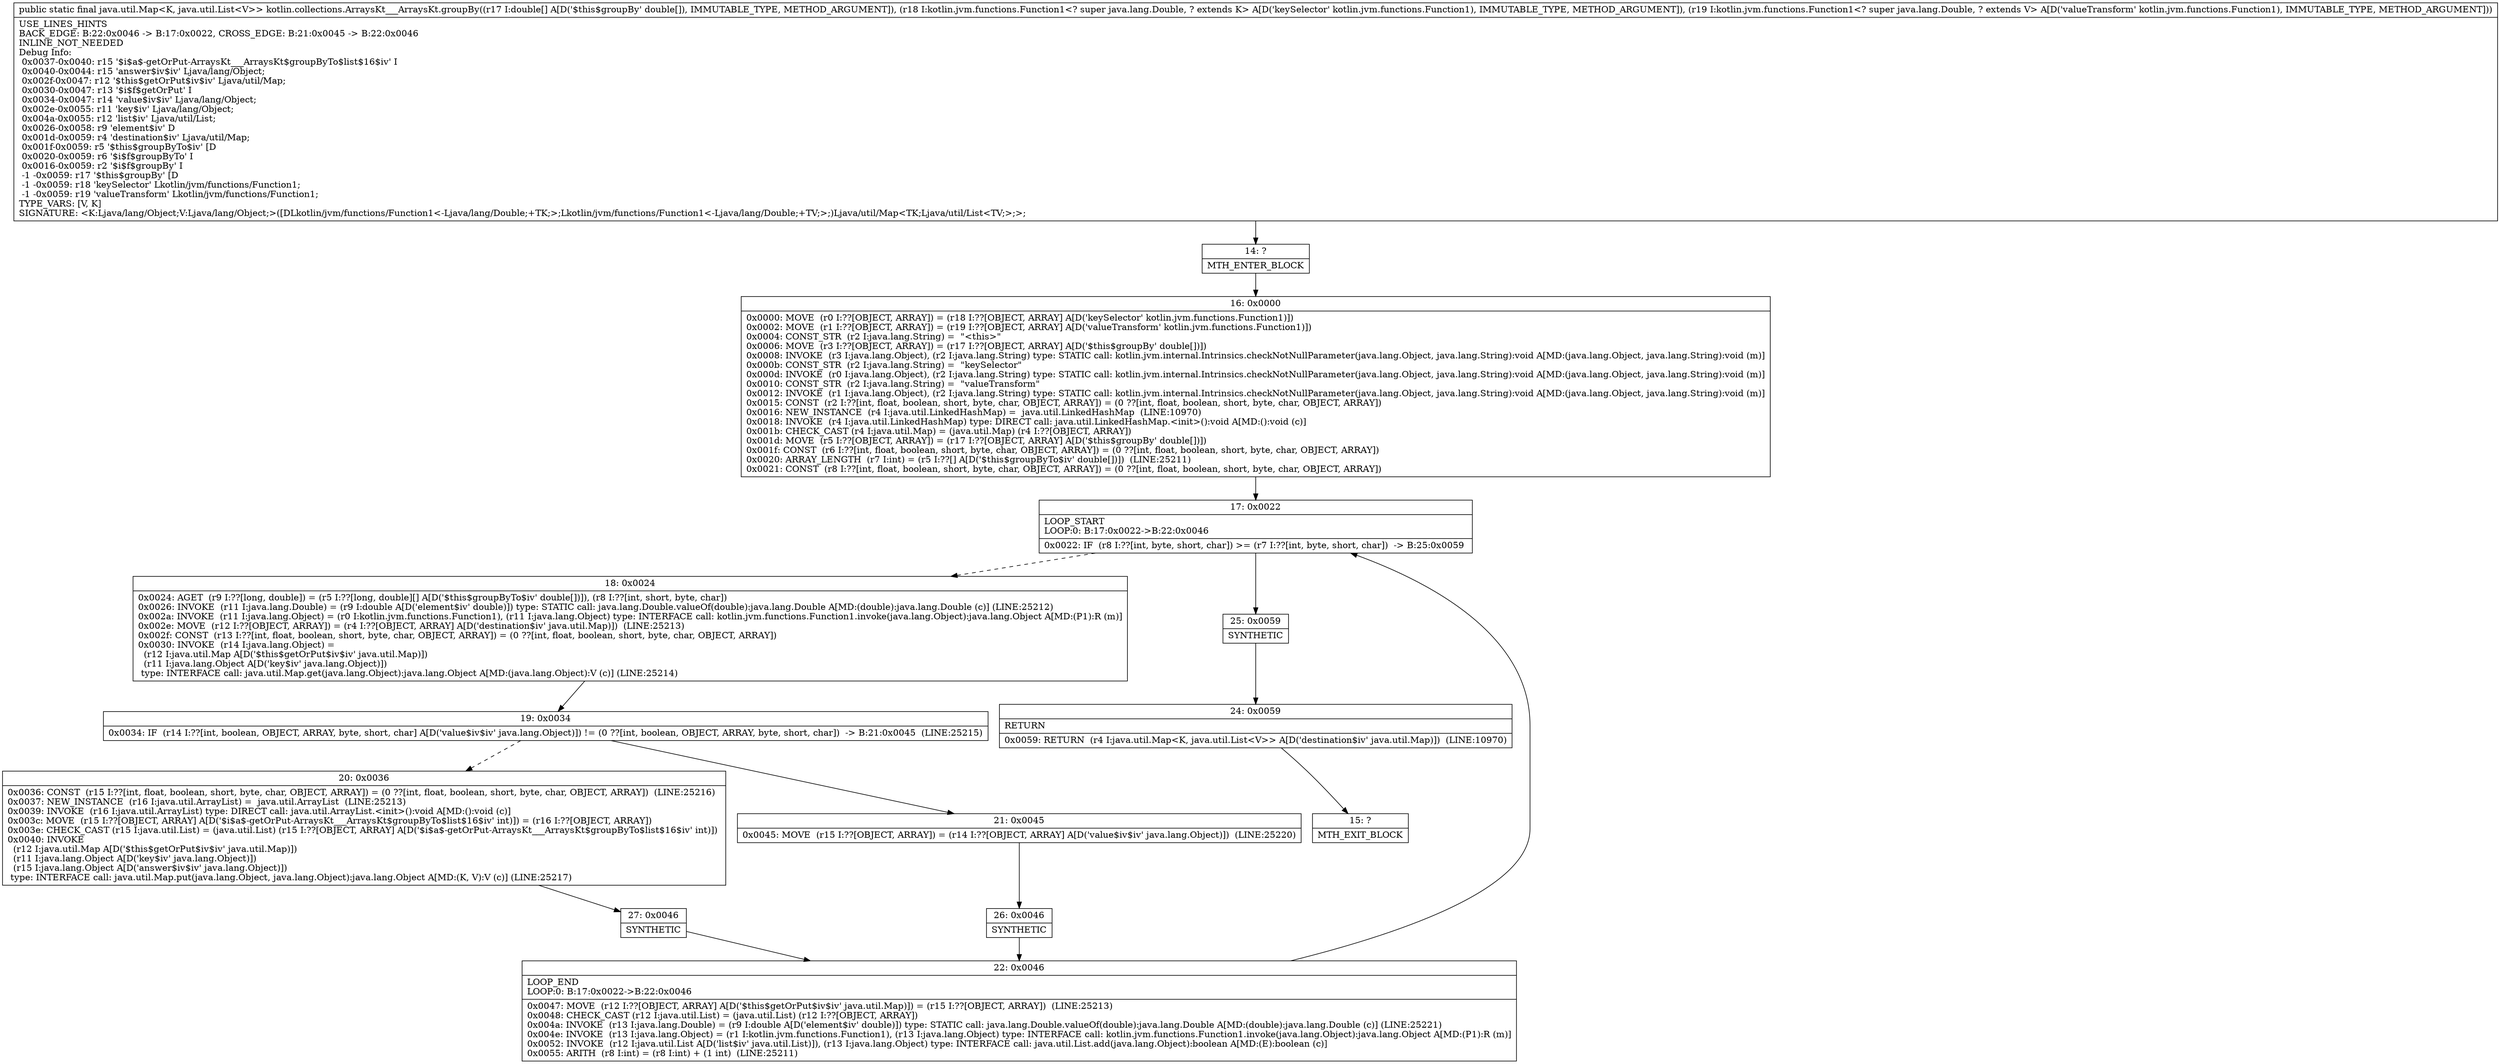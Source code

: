 digraph "CFG forkotlin.collections.ArraysKt___ArraysKt.groupBy([DLkotlin\/jvm\/functions\/Function1;Lkotlin\/jvm\/functions\/Function1;)Ljava\/util\/Map;" {
Node_14 [shape=record,label="{14\:\ ?|MTH_ENTER_BLOCK\l}"];
Node_16 [shape=record,label="{16\:\ 0x0000|0x0000: MOVE  (r0 I:??[OBJECT, ARRAY]) = (r18 I:??[OBJECT, ARRAY] A[D('keySelector' kotlin.jvm.functions.Function1)]) \l0x0002: MOVE  (r1 I:??[OBJECT, ARRAY]) = (r19 I:??[OBJECT, ARRAY] A[D('valueTransform' kotlin.jvm.functions.Function1)]) \l0x0004: CONST_STR  (r2 I:java.lang.String) =  \"\<this\>\" \l0x0006: MOVE  (r3 I:??[OBJECT, ARRAY]) = (r17 I:??[OBJECT, ARRAY] A[D('$this$groupBy' double[])]) \l0x0008: INVOKE  (r3 I:java.lang.Object), (r2 I:java.lang.String) type: STATIC call: kotlin.jvm.internal.Intrinsics.checkNotNullParameter(java.lang.Object, java.lang.String):void A[MD:(java.lang.Object, java.lang.String):void (m)]\l0x000b: CONST_STR  (r2 I:java.lang.String) =  \"keySelector\" \l0x000d: INVOKE  (r0 I:java.lang.Object), (r2 I:java.lang.String) type: STATIC call: kotlin.jvm.internal.Intrinsics.checkNotNullParameter(java.lang.Object, java.lang.String):void A[MD:(java.lang.Object, java.lang.String):void (m)]\l0x0010: CONST_STR  (r2 I:java.lang.String) =  \"valueTransform\" \l0x0012: INVOKE  (r1 I:java.lang.Object), (r2 I:java.lang.String) type: STATIC call: kotlin.jvm.internal.Intrinsics.checkNotNullParameter(java.lang.Object, java.lang.String):void A[MD:(java.lang.Object, java.lang.String):void (m)]\l0x0015: CONST  (r2 I:??[int, float, boolean, short, byte, char, OBJECT, ARRAY]) = (0 ??[int, float, boolean, short, byte, char, OBJECT, ARRAY]) \l0x0016: NEW_INSTANCE  (r4 I:java.util.LinkedHashMap) =  java.util.LinkedHashMap  (LINE:10970)\l0x0018: INVOKE  (r4 I:java.util.LinkedHashMap) type: DIRECT call: java.util.LinkedHashMap.\<init\>():void A[MD:():void (c)]\l0x001b: CHECK_CAST (r4 I:java.util.Map) = (java.util.Map) (r4 I:??[OBJECT, ARRAY]) \l0x001d: MOVE  (r5 I:??[OBJECT, ARRAY]) = (r17 I:??[OBJECT, ARRAY] A[D('$this$groupBy' double[])]) \l0x001f: CONST  (r6 I:??[int, float, boolean, short, byte, char, OBJECT, ARRAY]) = (0 ??[int, float, boolean, short, byte, char, OBJECT, ARRAY]) \l0x0020: ARRAY_LENGTH  (r7 I:int) = (r5 I:??[] A[D('$this$groupByTo$iv' double[])])  (LINE:25211)\l0x0021: CONST  (r8 I:??[int, float, boolean, short, byte, char, OBJECT, ARRAY]) = (0 ??[int, float, boolean, short, byte, char, OBJECT, ARRAY]) \l}"];
Node_17 [shape=record,label="{17\:\ 0x0022|LOOP_START\lLOOP:0: B:17:0x0022\-\>B:22:0x0046\l|0x0022: IF  (r8 I:??[int, byte, short, char]) \>= (r7 I:??[int, byte, short, char])  \-\> B:25:0x0059 \l}"];
Node_18 [shape=record,label="{18\:\ 0x0024|0x0024: AGET  (r9 I:??[long, double]) = (r5 I:??[long, double][] A[D('$this$groupByTo$iv' double[])]), (r8 I:??[int, short, byte, char]) \l0x0026: INVOKE  (r11 I:java.lang.Double) = (r9 I:double A[D('element$iv' double)]) type: STATIC call: java.lang.Double.valueOf(double):java.lang.Double A[MD:(double):java.lang.Double (c)] (LINE:25212)\l0x002a: INVOKE  (r11 I:java.lang.Object) = (r0 I:kotlin.jvm.functions.Function1), (r11 I:java.lang.Object) type: INTERFACE call: kotlin.jvm.functions.Function1.invoke(java.lang.Object):java.lang.Object A[MD:(P1):R (m)]\l0x002e: MOVE  (r12 I:??[OBJECT, ARRAY]) = (r4 I:??[OBJECT, ARRAY] A[D('destination$iv' java.util.Map)])  (LINE:25213)\l0x002f: CONST  (r13 I:??[int, float, boolean, short, byte, char, OBJECT, ARRAY]) = (0 ??[int, float, boolean, short, byte, char, OBJECT, ARRAY]) \l0x0030: INVOKE  (r14 I:java.lang.Object) = \l  (r12 I:java.util.Map A[D('$this$getOrPut$iv$iv' java.util.Map)])\l  (r11 I:java.lang.Object A[D('key$iv' java.lang.Object)])\l type: INTERFACE call: java.util.Map.get(java.lang.Object):java.lang.Object A[MD:(java.lang.Object):V (c)] (LINE:25214)\l}"];
Node_19 [shape=record,label="{19\:\ 0x0034|0x0034: IF  (r14 I:??[int, boolean, OBJECT, ARRAY, byte, short, char] A[D('value$iv$iv' java.lang.Object)]) != (0 ??[int, boolean, OBJECT, ARRAY, byte, short, char])  \-\> B:21:0x0045  (LINE:25215)\l}"];
Node_20 [shape=record,label="{20\:\ 0x0036|0x0036: CONST  (r15 I:??[int, float, boolean, short, byte, char, OBJECT, ARRAY]) = (0 ??[int, float, boolean, short, byte, char, OBJECT, ARRAY])  (LINE:25216)\l0x0037: NEW_INSTANCE  (r16 I:java.util.ArrayList) =  java.util.ArrayList  (LINE:25213)\l0x0039: INVOKE  (r16 I:java.util.ArrayList) type: DIRECT call: java.util.ArrayList.\<init\>():void A[MD:():void (c)]\l0x003c: MOVE  (r15 I:??[OBJECT, ARRAY] A[D('$i$a$\-getOrPut\-ArraysKt___ArraysKt$groupByTo$list$16$iv' int)]) = (r16 I:??[OBJECT, ARRAY]) \l0x003e: CHECK_CAST (r15 I:java.util.List) = (java.util.List) (r15 I:??[OBJECT, ARRAY] A[D('$i$a$\-getOrPut\-ArraysKt___ArraysKt$groupByTo$list$16$iv' int)]) \l0x0040: INVOKE  \l  (r12 I:java.util.Map A[D('$this$getOrPut$iv$iv' java.util.Map)])\l  (r11 I:java.lang.Object A[D('key$iv' java.lang.Object)])\l  (r15 I:java.lang.Object A[D('answer$iv$iv' java.lang.Object)])\l type: INTERFACE call: java.util.Map.put(java.lang.Object, java.lang.Object):java.lang.Object A[MD:(K, V):V (c)] (LINE:25217)\l}"];
Node_27 [shape=record,label="{27\:\ 0x0046|SYNTHETIC\l}"];
Node_22 [shape=record,label="{22\:\ 0x0046|LOOP_END\lLOOP:0: B:17:0x0022\-\>B:22:0x0046\l|0x0047: MOVE  (r12 I:??[OBJECT, ARRAY] A[D('$this$getOrPut$iv$iv' java.util.Map)]) = (r15 I:??[OBJECT, ARRAY])  (LINE:25213)\l0x0048: CHECK_CAST (r12 I:java.util.List) = (java.util.List) (r12 I:??[OBJECT, ARRAY]) \l0x004a: INVOKE  (r13 I:java.lang.Double) = (r9 I:double A[D('element$iv' double)]) type: STATIC call: java.lang.Double.valueOf(double):java.lang.Double A[MD:(double):java.lang.Double (c)] (LINE:25221)\l0x004e: INVOKE  (r13 I:java.lang.Object) = (r1 I:kotlin.jvm.functions.Function1), (r13 I:java.lang.Object) type: INTERFACE call: kotlin.jvm.functions.Function1.invoke(java.lang.Object):java.lang.Object A[MD:(P1):R (m)]\l0x0052: INVOKE  (r12 I:java.util.List A[D('list$iv' java.util.List)]), (r13 I:java.lang.Object) type: INTERFACE call: java.util.List.add(java.lang.Object):boolean A[MD:(E):boolean (c)]\l0x0055: ARITH  (r8 I:int) = (r8 I:int) + (1 int)  (LINE:25211)\l}"];
Node_21 [shape=record,label="{21\:\ 0x0045|0x0045: MOVE  (r15 I:??[OBJECT, ARRAY]) = (r14 I:??[OBJECT, ARRAY] A[D('value$iv$iv' java.lang.Object)])  (LINE:25220)\l}"];
Node_26 [shape=record,label="{26\:\ 0x0046|SYNTHETIC\l}"];
Node_25 [shape=record,label="{25\:\ 0x0059|SYNTHETIC\l}"];
Node_24 [shape=record,label="{24\:\ 0x0059|RETURN\l|0x0059: RETURN  (r4 I:java.util.Map\<K, java.util.List\<V\>\> A[D('destination$iv' java.util.Map)])  (LINE:10970)\l}"];
Node_15 [shape=record,label="{15\:\ ?|MTH_EXIT_BLOCK\l}"];
MethodNode[shape=record,label="{public static final java.util.Map\<K, java.util.List\<V\>\> kotlin.collections.ArraysKt___ArraysKt.groupBy((r17 I:double[] A[D('$this$groupBy' double[]), IMMUTABLE_TYPE, METHOD_ARGUMENT]), (r18 I:kotlin.jvm.functions.Function1\<? super java.lang.Double, ? extends K\> A[D('keySelector' kotlin.jvm.functions.Function1), IMMUTABLE_TYPE, METHOD_ARGUMENT]), (r19 I:kotlin.jvm.functions.Function1\<? super java.lang.Double, ? extends V\> A[D('valueTransform' kotlin.jvm.functions.Function1), IMMUTABLE_TYPE, METHOD_ARGUMENT]))  | USE_LINES_HINTS\lBACK_EDGE: B:22:0x0046 \-\> B:17:0x0022, CROSS_EDGE: B:21:0x0045 \-\> B:22:0x0046\lINLINE_NOT_NEEDED\lDebug Info:\l  0x0037\-0x0040: r15 '$i$a$\-getOrPut\-ArraysKt___ArraysKt$groupByTo$list$16$iv' I\l  0x0040\-0x0044: r15 'answer$iv$iv' Ljava\/lang\/Object;\l  0x002f\-0x0047: r12 '$this$getOrPut$iv$iv' Ljava\/util\/Map;\l  0x0030\-0x0047: r13 '$i$f$getOrPut' I\l  0x0034\-0x0047: r14 'value$iv$iv' Ljava\/lang\/Object;\l  0x002e\-0x0055: r11 'key$iv' Ljava\/lang\/Object;\l  0x004a\-0x0055: r12 'list$iv' Ljava\/util\/List;\l  0x0026\-0x0058: r9 'element$iv' D\l  0x001d\-0x0059: r4 'destination$iv' Ljava\/util\/Map;\l  0x001f\-0x0059: r5 '$this$groupByTo$iv' [D\l  0x0020\-0x0059: r6 '$i$f$groupByTo' I\l  0x0016\-0x0059: r2 '$i$f$groupBy' I\l  \-1 \-0x0059: r17 '$this$groupBy' [D\l  \-1 \-0x0059: r18 'keySelector' Lkotlin\/jvm\/functions\/Function1;\l  \-1 \-0x0059: r19 'valueTransform' Lkotlin\/jvm\/functions\/Function1;\lTYPE_VARS: [V, K]\lSIGNATURE: \<K:Ljava\/lang\/Object;V:Ljava\/lang\/Object;\>([DLkotlin\/jvm\/functions\/Function1\<\-Ljava\/lang\/Double;+TK;\>;Lkotlin\/jvm\/functions\/Function1\<\-Ljava\/lang\/Double;+TV;\>;)Ljava\/util\/Map\<TK;Ljava\/util\/List\<TV;\>;\>;\l}"];
MethodNode -> Node_14;Node_14 -> Node_16;
Node_16 -> Node_17;
Node_17 -> Node_18[style=dashed];
Node_17 -> Node_25;
Node_18 -> Node_19;
Node_19 -> Node_20[style=dashed];
Node_19 -> Node_21;
Node_20 -> Node_27;
Node_27 -> Node_22;
Node_22 -> Node_17;
Node_21 -> Node_26;
Node_26 -> Node_22;
Node_25 -> Node_24;
Node_24 -> Node_15;
}


